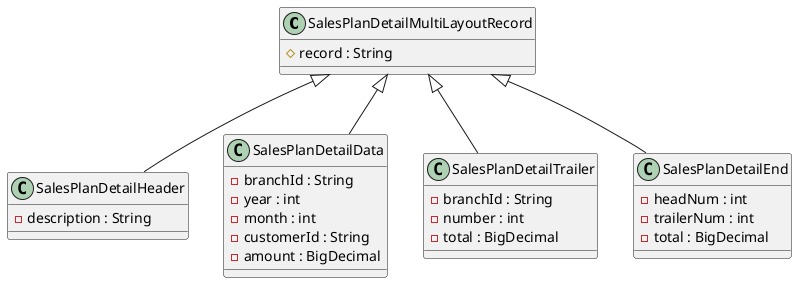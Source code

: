 @startuml
'Interface and class difinitions
class SalesPlanDetailMultiLayoutRecord {
  # record : String
}
class SalesPlanDetailHeader {
  - description : String
}
class SalesPlanDetailData {
  - branchId : String
  - year : int
  - month : int
  - customerId : String
  - amount : BigDecimal
}
class SalesPlanDetailTrailer {
  - branchId : String
  - number : int
  - total : BigDecimal
}
class SalesPlanDetailEnd {
  - headNum : int
  - trailerNum : int
  - total : BigDecimal
}

'Component relationship
SalesPlanDetailMultiLayoutRecord <|-- SalesPlanDetailHeader
SalesPlanDetailMultiLayoutRecord <|-- SalesPlanDetailData
SalesPlanDetailMultiLayoutRecord <|-- SalesPlanDetailTrailer
SalesPlanDetailMultiLayoutRecord <|-- SalesPlanDetailEnd
@enduml
